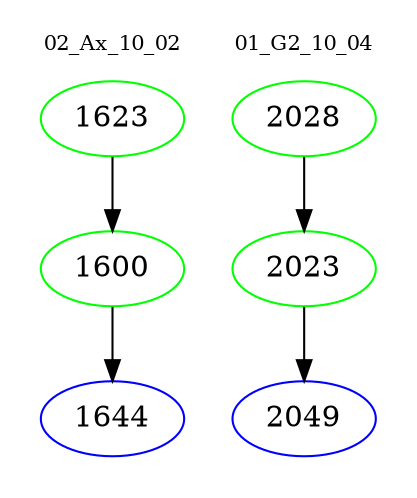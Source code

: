 digraph{
subgraph cluster_0 {
color = white
label = "02_Ax_10_02";
fontsize=10;
T0_1623 [label="1623", color="green"]
T0_1623 -> T0_1600 [color="black"]
T0_1600 [label="1600", color="green"]
T0_1600 -> T0_1644 [color="black"]
T0_1644 [label="1644", color="blue"]
}
subgraph cluster_1 {
color = white
label = "01_G2_10_04";
fontsize=10;
T1_2028 [label="2028", color="green"]
T1_2028 -> T1_2023 [color="black"]
T1_2023 [label="2023", color="green"]
T1_2023 -> T1_2049 [color="black"]
T1_2049 [label="2049", color="blue"]
}
}
